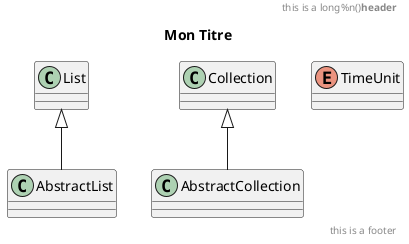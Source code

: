 {
  "sha1": "samp20rcaf6yy5979in3icnyws7hyzi",
  "insertion": {
    "when": "2024-06-04T17:28:44.836Z",
    "user": "plantuml@gmail.com"
  }
}
@startuml

title Mon Titre

List <|-- AbstractList
Collection <|-- AbstractCollection

enum TimeUnit

rightfooter this is a footer
right header this is a long%n()<b>header</b>

@enduml
